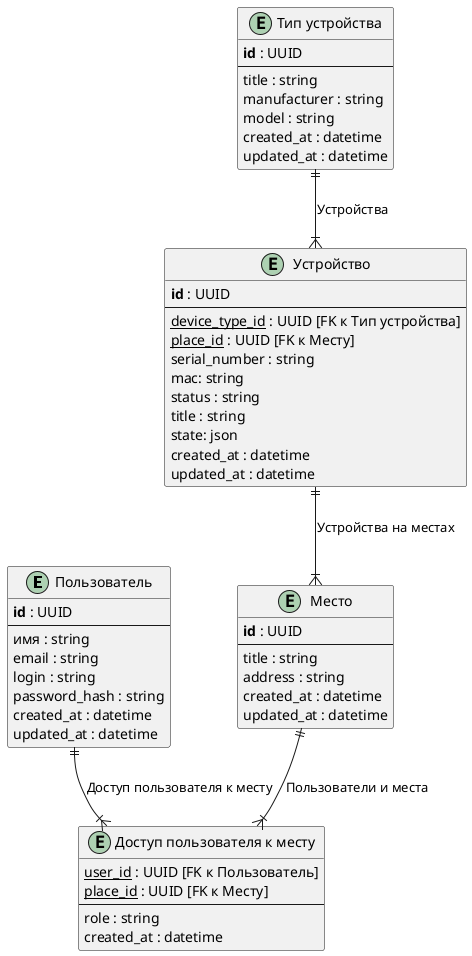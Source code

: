@startuml

!define primary_key(x) <b>x</b>
!define foreign_key(x) <u>x</u>

entity "Пользователь" as User {
    primary_key(id) : UUID
    --
    имя : string
    email : string
    login : string
    password_hash : string
    created_at : datetime
    updated_at : datetime
}


entity "Место" as Place {
    primary_key(id) : UUID
    --
    title : string
    address : string
    created_at : datetime
    updated_at : datetime
}

entity "Доступ пользователя к месту" as UserPlaceAccess {
    foreign_key(user_id) : UUID [FK к Пользователь]
    foreign_key(place_id) : UUID [FK к Месту]
    --
    role : string
    created_at : datetime
}


entity "Тип устройства" as DeviceType {
    primary_key(id) : UUID
    --
    title : string
    manufacturer : string
    model : string
    created_at : datetime
    updated_at : datetime
}

entity "Устройство" as Device {
    primary_key(id) : UUID
    --
    foreign_key(device_type_id) : UUID [FK к Тип устройства]
    foreign_key(place_id) : UUID [FK к Месту]
    serial_number : string
    mac: string
    status : string
    title : string
    state: json
    created_at : datetime
    updated_at : datetime
}


User ||--|{UserPlaceAccess  : "Доступ пользователя к месту"
Place ||--|{UserPlaceAccess  : "Пользователи и места"
Device ||--|{ Place : "Устройства на местах"
DeviceType ||--|{ Device : "Устройства"



@enduml